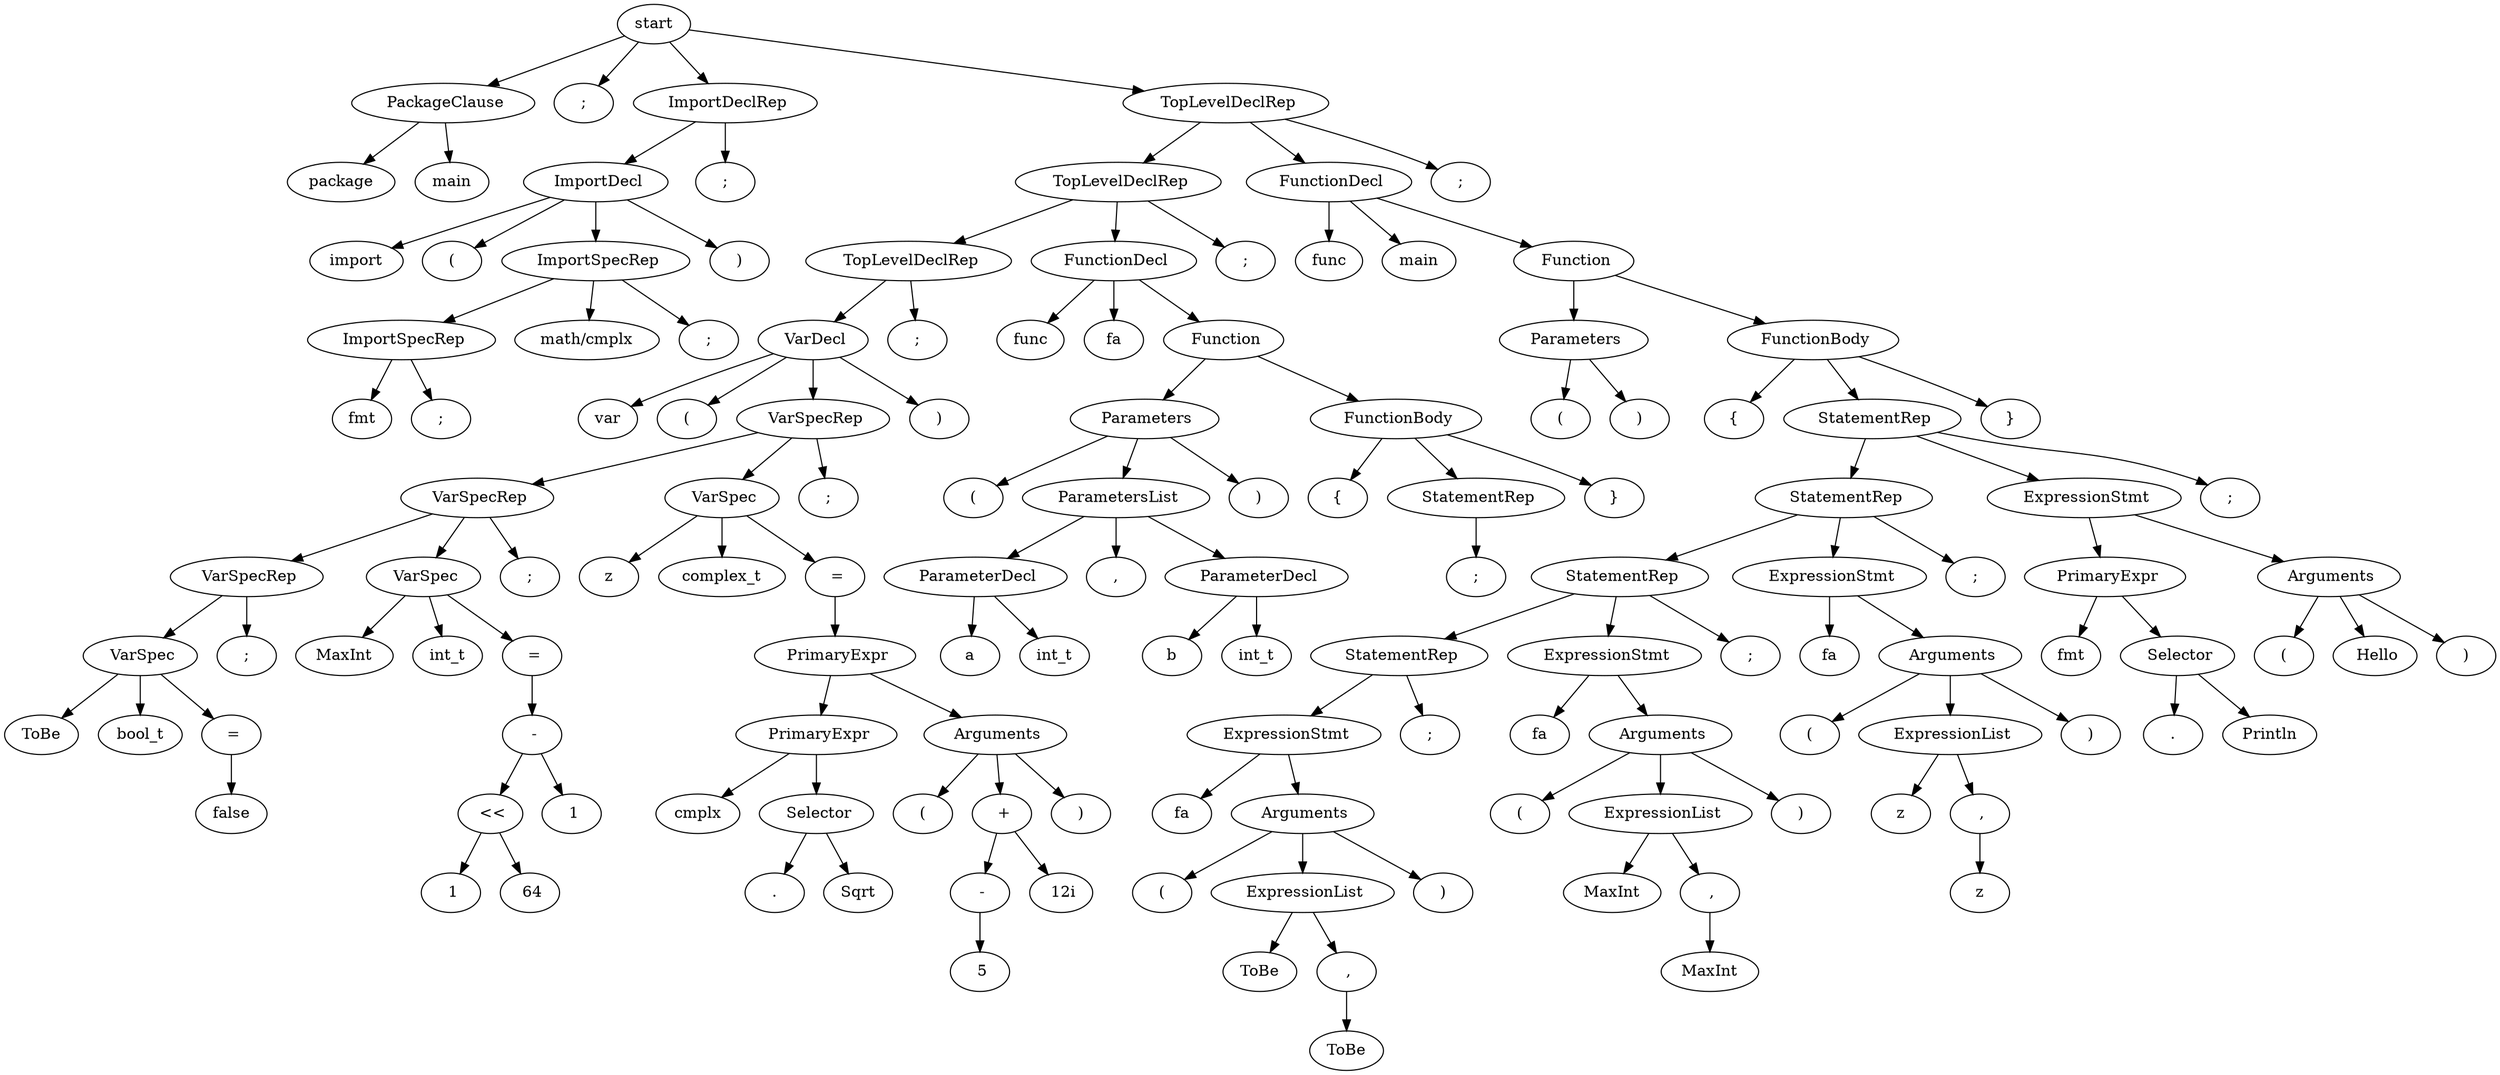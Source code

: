 digraph G{
1 [label="start"]
2 [label=" PackageClause" ] ;
1->2;
3 [label="package" ] ;
2->3;
4 [label="main" ] ;
2->4;
6 [label=";" ] ;
1->6;
7 [label=" ImportDeclRep" ] ;
1->7;
8 [label=" ImportDecl" ] ;
7->8;
9 [label="import" ] ;
8->9;
10 [label="(" ] ;
8->10;
11 [label=" ImportSpecRep" ] ;
8->11;
12 [label=" ImportSpecRep" ] ;
11->12;
13 [label="fmt" ] ;
12->13;
14 [label=";" ] ;
12->14;
16 [label="math/cmplx" ] ;
11->16;
17 [label=";" ] ;
11->17;
19 [label=")" ] ;
8->19;
21 [label=";" ] ;
7->21;
23 [label=" TopLevelDeclRep" ] ;
1->23;
24 [label=" TopLevelDeclRep" ] ;
23->24;
25 [label=" TopLevelDeclRep" ] ;
24->25;
26 [label=" VarDecl" ] ;
25->26;
27 [label="var" ] ;
26->27;
28 [label="(" ] ;
26->28;
29 [label=" VarSpecRep" ] ;
26->29;
30 [label=" VarSpecRep" ] ;
29->30;
31 [label=" VarSpecRep" ] ;
30->31;
32 [label=" VarSpec" ] ;
31->32;
33 [label="ToBe" ] ;
32->33;
34 [label="bool_t" ] ;
32->34;
35 [label=" =" ] ;
32->35;
36 [label="false" ] ;
35->36;
39 [label=";" ] ;
31->39;
41 [label=" VarSpec" ] ;
30->41;
42 [label="MaxInt" ] ;
41->42;
43 [label="int_t" ] ;
41->43;
44 [label=" =" ] ;
41->44;
45 [label=" -" ] ;
44->45;
46 [label=" <<" ] ;
45->46;
47 [label=" 1" ] ;
46->47;
49 [label=" 64" ] ;
46->49;
52 [label=" 1" ] ;
45->52;
57 [label=";" ] ;
30->57;
59 [label=" VarSpec" ] ;
29->59;
60 [label="z" ] ;
59->60;
61 [label="complex_t" ] ;
59->61;
62 [label=" =" ] ;
59->62;
63 [label=" PrimaryExpr" ] ;
62->63;
64 [label=" PrimaryExpr" ] ;
63->64;
65 [label="cmplx" ] ;
64->65;
66 [label=" Selector" ] ;
64->66;
67 [label="." ] ;
66->67;
68 [label="Sqrt" ] ;
66->68;
71 [label=" Arguments" ] ;
63->71;
72 [label="(" ] ;
71->72;
73 [label=" +" ] ;
71->73;
74 [label=" -" ] ;
73->74;
75 [label=" 5" ] ;
74->75;
78 [label=" 12i" ] ;
73->78;
81 [label=")" ] ;
71->81;
86 [label=";" ] ;
29->86;
88 [label=")" ] ;
26->88;
90 [label=";" ] ;
25->90;
92 [label=" FunctionDecl" ] ;
24->92;
93 [label="func" ] ;
92->93;
94 [label="fa" ] ;
92->94;
95 [label=" Function" ] ;
92->95;
96 [label=" Parameters" ] ;
95->96;
97 [label="(" ] ;
96->97;
98 [label=" ParametersList" ] ;
96->98;
99 [label=" ParameterDecl" ] ;
98->99;
100 [label="a" ] ;
99->100;
101 [label="int_t" ] ;
99->101;
103 [label="," ] ;
98->103;
104 [label=" ParameterDecl" ] ;
98->104;
105 [label="b" ] ;
104->105;
106 [label="int_t" ] ;
104->106;
109 [label=")" ] ;
96->109;
111 [label=" FunctionBody" ] ;
95->111;
112 [label="{" ] ;
111->112;
113 [label=" StatementRep" ] ;
111->113;
114 [label=";" ] ;
113->114;
116 [label="}" ] ;
111->116;
120 [label=";" ] ;
24->120;
122 [label=" FunctionDecl" ] ;
23->122;
123 [label="func" ] ;
122->123;
124 [label="main" ] ;
122->124;
125 [label=" Function" ] ;
122->125;
126 [label=" Parameters" ] ;
125->126;
127 [label="(" ] ;
126->127;
128 [label=")" ] ;
126->128;
130 [label=" FunctionBody" ] ;
125->130;
131 [label="{" ] ;
130->131;
132 [label=" StatementRep" ] ;
130->132;
133 [label=" StatementRep" ] ;
132->133;
134 [label=" StatementRep" ] ;
133->134;
135 [label=" StatementRep" ] ;
134->135;
136 [label=" ExpressionStmt" ] ;
135->136;
137 [label="fa" ] ;
136->137;
138 [label=" Arguments" ] ;
136->138;
139 [label="(" ] ;
138->139;
140 [label=" ExpressionList" ] ;
138->140;
141 [label="ToBe" ] ;
140->141;
142 [label=" ," ] ;
140->142;
143 [label="ToBe" ] ;
142->143;
146 [label=")" ] ;
138->146;
149 [label=";" ] ;
135->149;
151 [label=" ExpressionStmt" ] ;
134->151;
152 [label="fa" ] ;
151->152;
153 [label=" Arguments" ] ;
151->153;
154 [label="(" ] ;
153->154;
155 [label=" ExpressionList" ] ;
153->155;
156 [label="MaxInt" ] ;
155->156;
157 [label=" ," ] ;
155->157;
158 [label="MaxInt" ] ;
157->158;
161 [label=")" ] ;
153->161;
164 [label=";" ] ;
134->164;
166 [label=" ExpressionStmt" ] ;
133->166;
167 [label="fa" ] ;
166->167;
168 [label=" Arguments" ] ;
166->168;
169 [label="(" ] ;
168->169;
170 [label=" ExpressionList" ] ;
168->170;
171 [label="z" ] ;
170->171;
172 [label=" ," ] ;
170->172;
173 [label="z" ] ;
172->173;
176 [label=")" ] ;
168->176;
179 [label=";" ] ;
133->179;
181 [label=" ExpressionStmt" ] ;
132->181;
182 [label=" PrimaryExpr" ] ;
181->182;
183 [label="fmt" ] ;
182->183;
184 [label=" Selector" ] ;
182->184;
185 [label="." ] ;
184->185;
186 [label="Println" ] ;
184->186;
189 [label=" Arguments" ] ;
181->189;
190 [label="(" ] ;
189->190;
191 [label=" Hello" ] ;
189->191;
193 [label=")" ] ;
189->193;
196 [label=";" ] ;
132->196;
198 [label="}" ] ;
130->198;
202 [label=";" ] ;
23->202;
}
